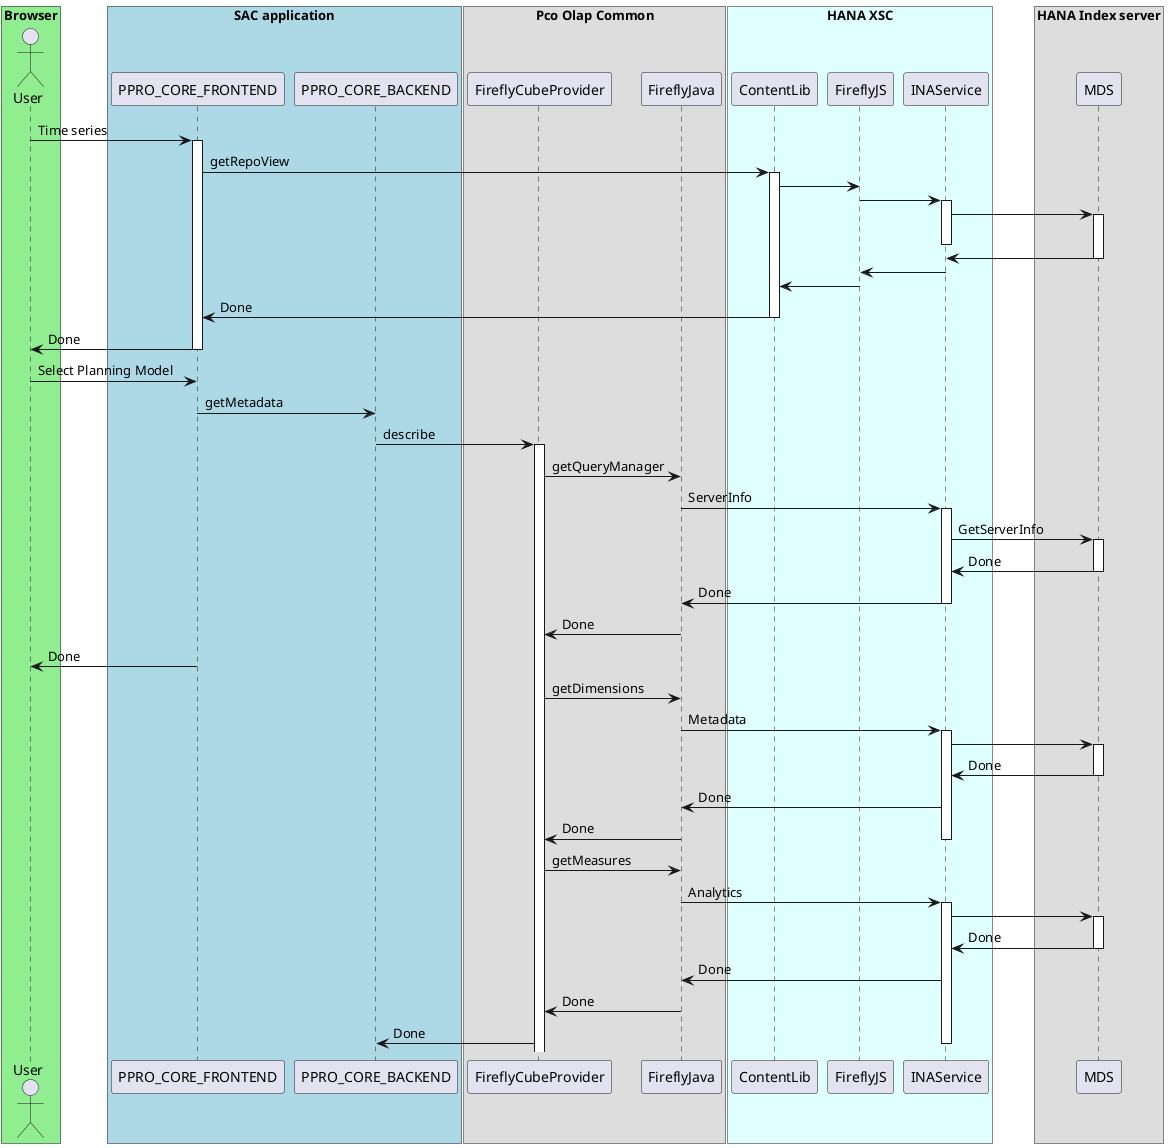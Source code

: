 //  https://apm.cf.eu10.hana.ondemand.com/e/f66da7fe-e37a-4712-a032-43754a3da350/#servicecall;sci=SERVICE-C8D137E7B20B549D;callURI=15996511Z1X1X0X91331115X20201112170906Y0Y0.session;gf=all

@startuml

actor User
User -> PPRO_CORE_FRONTEND:Time series
activate PPRO_CORE_FRONTEND
box "Browser" #LightGreen
participant User
end box

box "SAC application" #LightBlue
participant PPRO_CORE_FRONTEND
participant PPRO_CORE_BACKEND
end box

box "Pco Olap Common"
participant FireflyCubeProvider
participant FireflyJava
end box

PPRO_CORE_FRONTEND -> ContentLib: getRepoView
box "HANA XSC" #LightCyan
participant ContentLib
participant FireflyJS
participant INAService
end box

activate ContentLib

ContentLib -> FireflyJS
FireflyJS -> INAService
activate INAService


box "HANA Index server"
participant MDS
end box
INAService -> MDS
activate MDS
deactivate INAService
MDS->INAService
deactivate MDS
INAService -> FireflyJS

FireflyJS -> ContentLib

ContentLib -> PPRO_CORE_FRONTEND: Done
deactivate ContentLib



PPRO_CORE_FRONTEND -> User: Done
deactivate PPRO_CORE_FRONTEND

User -> PPRO_CORE_FRONTEND: Select Planning Model

PPRO_CORE_FRONTEND -> PPRO_CORE_BACKEND: getMetadata

PPRO_CORE_BACKEND -> FireflyCubeProvider: describe
activate FireflyCubeProvider

FireflyCubeProvider -> FireflyJava: getQueryManager

FireflyJava -> INAService: ServerInfo
activate INAService
INAService -> MDS: GetServerInfo
activate MDS
MDS -> INAService: Done
deactivate MDS
INAService  -> FireflyJava: Done
deactivate INAService
FireflyJava -> FireflyCubeProvider: Done
PPRO_CORE_FRONTEND -> User: Done
deactivate INAService

FireflyCubeProvider -> FireflyJava: getDimensions
FireflyJava -> INAService: Metadata
activate INAService
INAService -> MDS
activate MDS
MDS -> INAService: Done
deactivate MDS
INAService -> FireflyJava: Done
FireflyJava -> FireflyCubeProvider: Done
deactivate INAService

FireflyCubeProvider -> FireflyJava: getMeasures
FireflyJava -> INAService: Analytics
activate INAService
INAService -> MDS
activate MDS
MDS -> INAService: Done
deactivate MDS
INAService -> FireflyJava: Done
FireflyJava -> FireflyCubeProvider: Done

FireflyCubeProvider -> PPRO_CORE_BACKEND: Done
deactivate INAService


@enduml